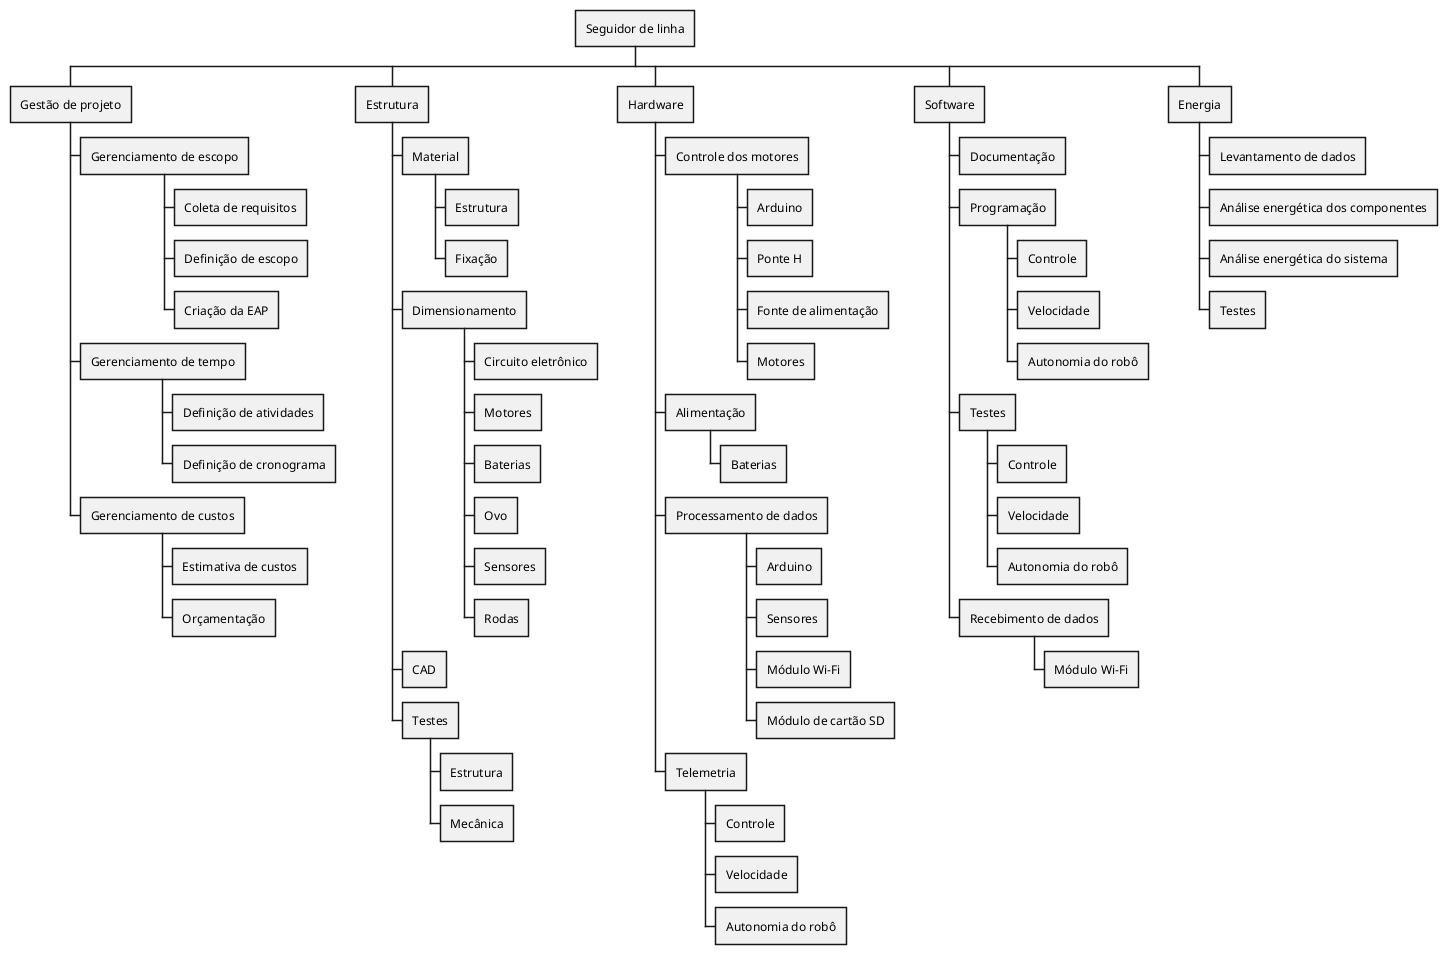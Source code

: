 @startwbs eap
* Seguidor de linha

** Gestão de projeto
*** Gerenciamento de escopo
**** Coleta de requisitos
**** Definição de escopo
**** Criação da EAP
*** Gerenciamento de tempo
**** Definição de atividades
**** Definição de cronograma
*** Gerenciamento de custos
**** Estimativa de custos
**** Orçamentação

** Estrutura
*** Material
**** Estrutura
**** Fixação
*** Dimensionamento
**** Circuito eletrônico
**** Motores
**** Baterias
**** Ovo
**** Sensores
**** Rodas
*** CAD
*** Testes
**** Estrutura
**** Mecânica

** Hardware
*** Controle dos motores
**** Arduino
**** Ponte H
**** Fonte de alimentação
**** Motores
*** Alimentação
**** Baterias
*** Processamento de dados
**** Arduino
**** Sensores
**** Módulo Wi-Fi
**** Módulo de cartão SD
*** Telemetria
**** Controle
**** Velocidade
**** Autonomia do robô

** Software
*** Documentação
*** Programação
**** Controle
**** Velocidade
**** Autonomia do robô
*** Testes
**** Controle
**** Velocidade
**** Autonomia do robô
*** Recebimento de dados
**** Módulo Wi-Fi

** Energia
*** Levantamento de dados
*** Análise energética dos componentes
*** Análise energética do sistema
*** Testes
@endwbs
